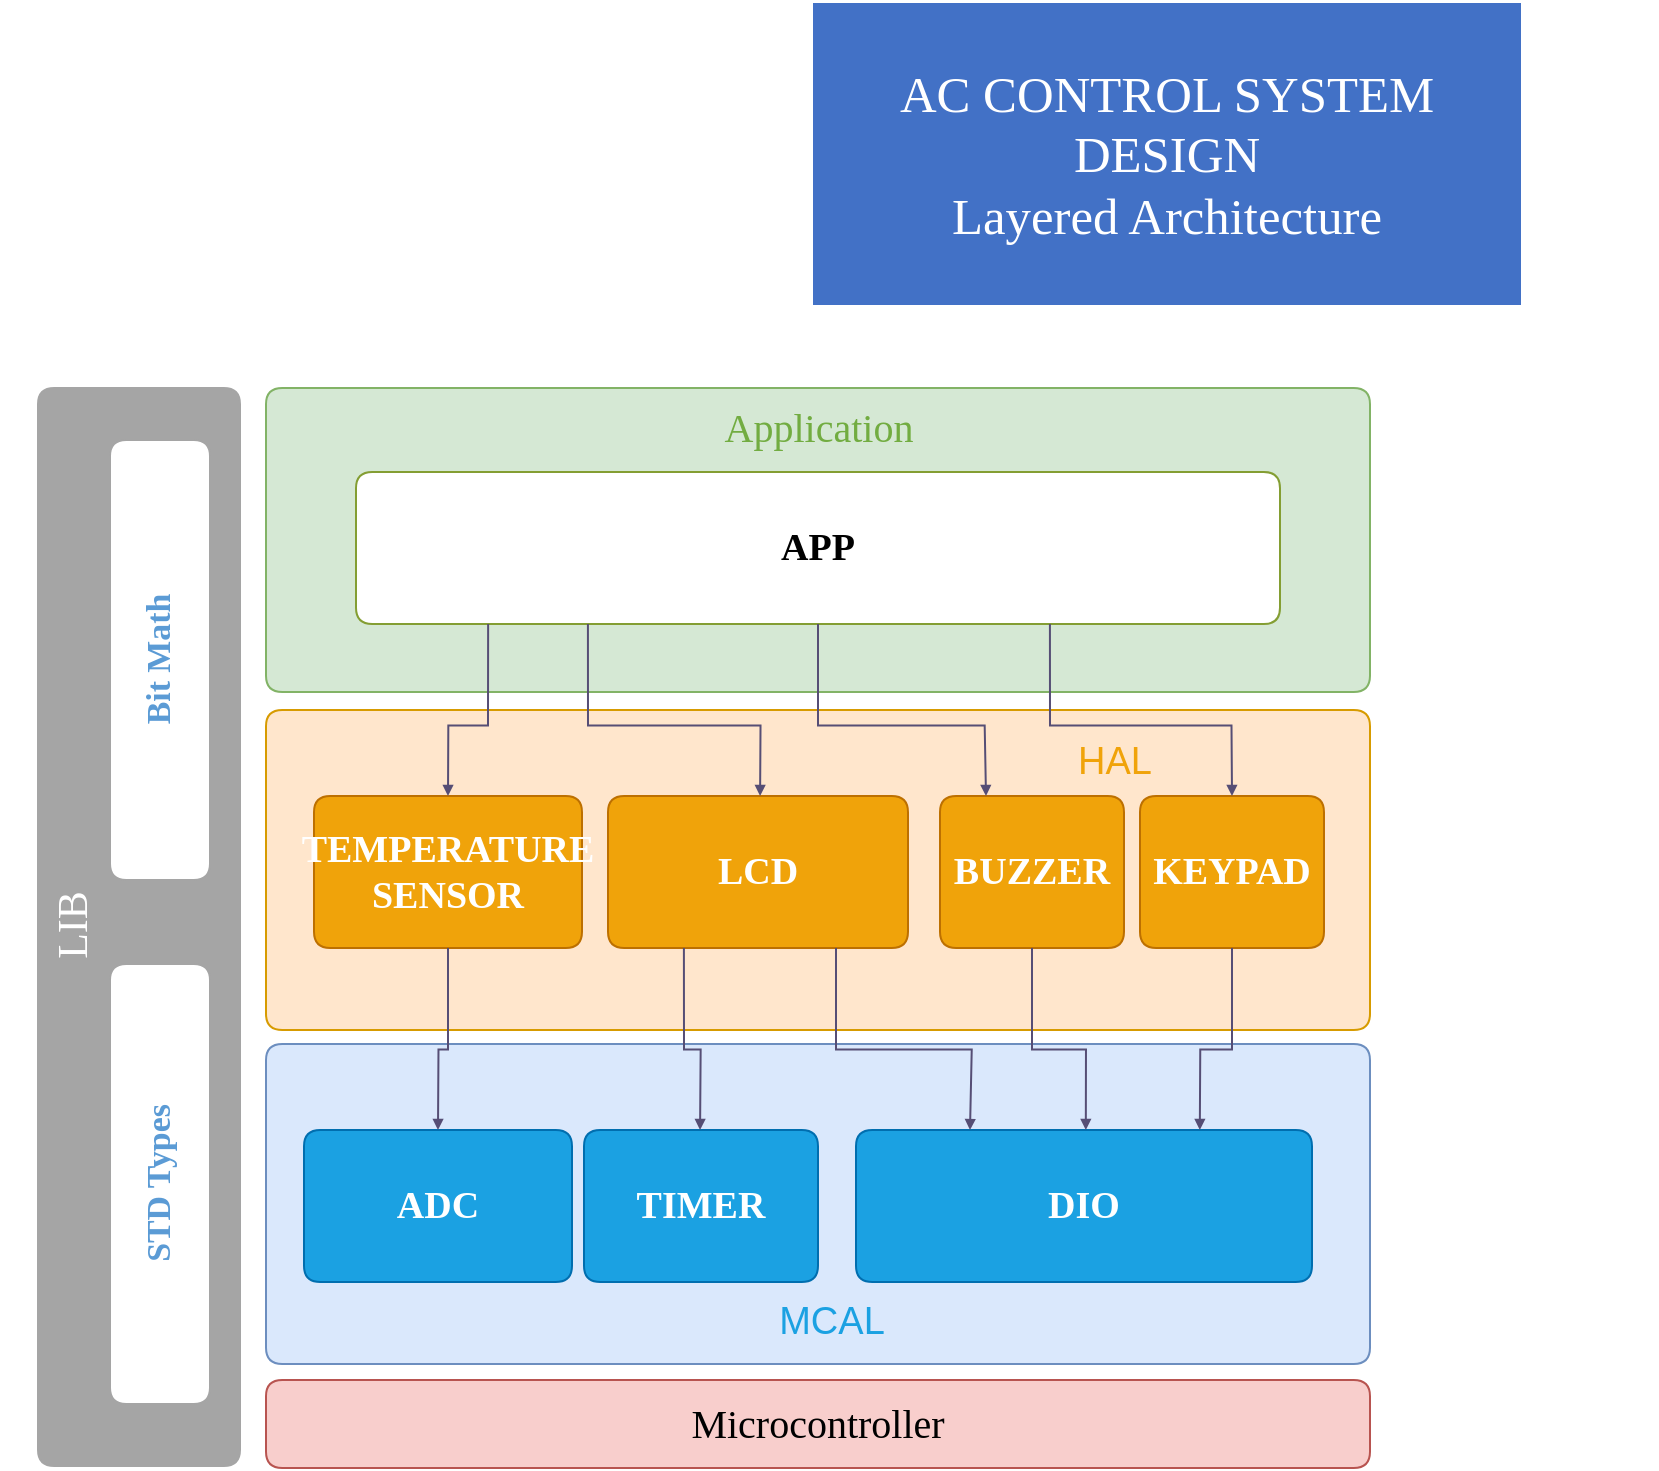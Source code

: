 <mxfile version="21.1.2" type="device">
  <diagram name="Page-1" id="Page-1">
    <mxGraphModel dx="778" dy="1216" grid="0" gridSize="10" guides="1" tooltips="1" connect="1" arrows="1" fold="1" page="0" pageScale="1" pageWidth="827" pageHeight="1169" math="0" shadow="0">
      <root>
        <mxCell id="0" />
        <mxCell id="1" parent="0" />
        <mxCell id="22" value="&lt;font style=&quot;font-weight: normal; font-size: 20px;&quot; color=&quot;#000000&quot;&gt;Microcontroller&lt;/font&gt;" style="vsdxID=95;fillColor=#f8cecc;shape=stencil(nZCxDsIwDES/xitKk6V7KT/AF0TUEIuQVGmgwNeT9kCqOjB0s++efdKRaQZneyathpzilUfpsiOzJ60lOE6Sy0SmJdOcY+JLivfQYe9tIbWaFe5wU020VjadjvJmaPWu0jV0HN7iYwp8wlawXt8HCvsBqJewQH/mJvgPuhFcxZdhrgRlifdodOmvKywS6jftBw==);strokeColor=#b85450;spacingTop=-1;spacingBottom=-1;spacingLeft=-1;spacingRight=-1;points=[[0,0.75,0],[0,0.5,0],[0,0.25,0],[0.25,0,0],[0.5,0,0],[0.75,0,0],[1,0.25,0],[1,0.5,0],[1,0.75,0],[0.75,1,0],[0.5,1,0],[0.25,1,0]];labelBackgroundColor=none;rounded=1;html=1;whiteSpace=wrap;fontFamily=Calibri;fontSize=19;fontStyle=1;fontColor=#FFFFFF;" parent="1" vertex="1">
          <mxGeometry x="171" y="737" width="552" height="44" as="geometry" />
        </mxCell>
        <UserObject label="" BpmnName="MCAL" tags="Flowchart" id="2">
          <mxCell style="vsdxID=815;fillColor=none;gradientColor=none;strokeColor=none;spacingTop=-1;spacingBottom=-1;spacingLeft=-1;spacingRight=-1;points=[[0,0.75,0],[0,0.5,0],[0,0.25,0],[0.25,0,0],[0.5,0,0],[0.75,0,0],[1,0.25,0],[1,0.5,0],[1,0.75,0],[0.75,1,0],[0.5,1,0],[0.25,1,0]];labelBackgroundColor=none;rounded=1;html=1;whiteSpace=wrap;fontFamily=Calibri;fontSize=19;fontStyle=1;fontColor=#FFFFFF;" parent="1" vertex="1">
            <mxGeometry x="171" y="569" width="552" height="160" as="geometry" />
          </mxCell>
        </UserObject>
        <mxCell id="3" style="vsdxID=816;fillColor=#dae8fc;shape=stencil(nZCxDsIwDES/xitKk6V7KT/AF0TUEIuQVGmgwNeT9kCqOjB0s++efdKRaQZneyathpzilUfpsiOzJ60lOE6Sy0SmJdOcY+JLivfQYe9tIbWaFe5wU020VjadjvJmaPWu0jV0HN7iYwp8wlawXt8HCvsBqJewQH/mJvgPuhFcxZdhrgRlifdodOmvKywS6jftBw==);strokeColor=#6c8ebf;spacingTop=-1;spacingBottom=-1;spacingLeft=-1;spacingRight=-1;points=[[0,0.75,0],[0,0.5,0],[0,0.25,0],[0.25,0,0],[0.5,0,0],[0.75,0,0],[1,0.25,0],[1,0.5,0],[1,0.75,0],[0.75,1,0],[0.5,1,0],[0.25,1,0]];labelBackgroundColor=none;rounded=1;html=1;whiteSpace=wrap;fontFamily=Calibri;fontSize=19;fontStyle=1;fontColor=#FFFFFF;" parent="2" vertex="1">
          <mxGeometry width="552" height="160" as="geometry" />
        </mxCell>
        <mxCell id="5" value="&lt;div style=&quot;font-size: 19px;&quot;&gt;&lt;/div&gt;" style="verticalAlign=middle;align=center;overflow=width;vsdxID=820;fillColor=none;gradientColor=none;strokeColor=none;strokeWidth=2;spacingTop=-3;spacingBottom=-3;spacingLeft=-3;spacingRight=-3;points=[[0,0.75,0],[0,0.5,0],[0,0.25,0],[0.25,0,0],[0.5,0,0],[0.75,0,0],[1,0.25,0],[1,0.5,0],[1,0.75,0],[0.75,1,0],[0.5,1,0],[0.25,1,0]];labelBackgroundColor=none;rounded=0;html=1;whiteSpace=wrap;fontFamily=Calibri;fontSize=19;fontStyle=1;fontColor=#FFFFFF;" parent="2" vertex="1">
          <mxGeometry x="277" y="140" width="16" height="16" as="geometry" />
        </mxCell>
        <mxCell id="8" value="&lt;div style=&quot;font-size: 19px;&quot;&gt;&lt;/div&gt;" style="verticalAlign=middle;align=center;overflow=width;vsdxID=828;fillColor=none;gradientColor=none;strokeColor=none;spacingTop=-1;spacingBottom=-1;spacingLeft=-1;spacingRight=-1;points=[[0,0.75,0],[0,0.5,0],[0,0.25,0],[0.25,0,0],[0.5,0,0],[0.75,0,0],[1,0.25,0],[1,0.5,0],[1,0.75,0],[0.75,1,0],[0.5,1,0],[0.25,1,0]];labelBackgroundColor=none;rounded=0;html=1;whiteSpace=wrap;fontFamily=Calibri;fontSize=19;fontStyle=1;fontColor=#FFFFFF;" parent="2" vertex="1">
          <mxGeometry x="5" y="5" width="14" height="14" as="geometry" />
        </mxCell>
        <mxCell id="10" value="&lt;div style=&quot;font-size: 19px;&quot;&gt;&lt;font style=&quot;font-size: 19px; direction: ltr; letter-spacing: 0px; line-height: 120%; opacity: 1;&quot;&gt;MCAL&lt;br style=&quot;font-size: 19px;&quot;&gt;&lt;/font&gt;&lt;/div&gt;" style="text;vsdxID=815;fillColor=none;gradientColor=none;strokeColor=none;spacingTop=-1;spacingBottom=-1;spacingLeft=-1;spacingRight=-1;points=[[0,0.75,0],[0,0.5,0],[0,0.25,0],[0.25,0,0],[0.5,0,0],[0.75,0,0],[1,0.25,0],[1,0.5,0],[1,0.75,0],[0.75,1,0],[0.5,1,0],[0.25,1,0]];labelBackgroundColor=none;rounded=1;html=1;whiteSpace=wrap;verticalAlign=top;align=center;overflow=width;;html=1;fontFamily=Calibri;fontSize=19;fontStyle=1;fontColor=#FFFFFF;" parent="2" vertex="1">
          <mxGeometry x="6.35" y="8.13" width="552.45" as="geometry" />
        </mxCell>
        <mxCell id="SN6OT0AsNRz-6700Vnqv-158" value="&lt;font style=&quot;font-size: 19px;&quot;&gt;MCAL&lt;/font&gt;" style="text;strokeColor=none;align=center;fillColor=none;html=1;verticalAlign=middle;whiteSpace=wrap;rounded=0;fontSize=16;fontColor=#1ba1e2;" parent="2" vertex="1">
          <mxGeometry x="252.57" y="124" width="60" height="30" as="geometry" />
        </mxCell>
        <UserObject label="&lt;div style=&quot;font-size: 1px&quot;&gt;&lt;font style=&quot;font-size:25.4px;font-family:Calibri;color:#ffffff;direction:ltr;letter-spacing:0px;line-height:120%;opacity:1&quot;&gt;AC CONTROL SYSTEM DESIGN&lt;br/&gt;Layered Architecture&lt;br/&gt;&lt;/font&gt;&lt;/div&gt;" tags="Background" id="11">
          <mxCell style="verticalAlign=middle;align=center;overflow=width;vsdxID=47;fillColor=#4271c6;gradientColor=none;shape=stencil(nZBLDoAgDERP0z3SIyjew0SURgSD+Lu9kMZoXLhwN9O+tukAlrNpJg1SzDH4QW/URgNYgZTkjA4UkwJUgGXng+6DX1zLfmoymdXo17xh5zmRJ6Q42BWCfc2oJfdAr+Yv+AP9Cb7OJ3H/2JG1HNGz/84klThPVCc=);strokeColor=#ffffff;points=[];labelBackgroundColor=none;rounded=0;html=1;whiteSpace=wrap;" parent="1" vertex="1">
            <mxGeometry x="444" y="48" width="355" height="152" as="geometry" />
          </mxCell>
        </UserObject>
        <UserObject label="" BpmnName="Application" tags="Flowchart" id="12">
          <mxCell style="vsdxID=71;fillColor=none;gradientColor=none;strokeColor=none;spacingTop=-1;spacingBottom=-1;spacingLeft=-1;spacingRight=-1;points=[[0,0.75,0],[0,0.5,0],[0,0.25,0],[0.25,0,0],[0.5,0,0],[0.75,0,0],[1,0.25,0],[1,0.5,0],[1,0.75,0],[0.75,1,0],[0.5,1,0],[0.25,1,0]];labelBackgroundColor=none;rounded=1;html=1;whiteSpace=wrap;fontFamily=Calibri;fontSize=19;fontStyle=1;fontColor=#FFFFFF;" parent="1" vertex="1">
            <mxGeometry x="171" y="241" width="552" height="152" as="geometry" />
          </mxCell>
        </UserObject>
        <mxCell id="13" style="vsdxID=72;fillColor=#d5e8d4;shape=stencil(nZCxDsIwDES/xitKk6V7KT/AF0TUEIuQVGmgwNeT9kCqOjB0s++efdKRaQZneyathpzilUfpsiOzJ60lOE6Sy0SmJdOcY+JLivfQYe9tIbWaFe5wU020VjadjvJmaPWu0jV0HN7iYwp8wlawXt8HCvsBqJewQH/mJvgPuhFcxZdhrgRlifdodOmvKywS6jftBw==);strokeColor=#82b366;spacingTop=-1;spacingBottom=-1;spacingLeft=-1;spacingRight=-1;points=[[0,0.75,0],[0,0.5,0],[0,0.25,0],[0.25,0,0],[0.5,0,0],[0.75,0,0],[1,0.25,0],[1,0.5,0],[1,0.75,0],[0.75,1,0],[0.5,1,0],[0.25,1,0]];labelBackgroundColor=none;rounded=1;html=1;whiteSpace=wrap;fontFamily=Calibri;fontSize=19;fontStyle=1;fontColor=#FFFFFF;" parent="12" vertex="1">
          <mxGeometry width="552" height="152" as="geometry" />
        </mxCell>
        <mxCell id="15" value="&lt;div style=&quot;font-size: 19px;&quot;&gt;&lt;/div&gt;" style="verticalAlign=middle;align=center;overflow=width;vsdxID=76;fillColor=none;gradientColor=none;strokeColor=none;strokeWidth=2;spacingTop=-3;spacingBottom=-3;spacingLeft=-3;spacingRight=-3;points=[[0,0.75,0],[0,0.5,0],[0,0.25,0],[0.25,0,0],[0.5,0,0],[0.75,0,0],[1,0.25,0],[1,0.5,0],[1,0.75,0],[0.75,1,0],[0.5,1,0],[0.25,1,0]];labelBackgroundColor=none;rounded=0;html=1;whiteSpace=wrap;fontFamily=Calibri;fontSize=19;fontStyle=1;fontColor=#FFFFFF;" parent="12" vertex="1">
          <mxGeometry x="277" y="132" width="16" height="16" as="geometry" />
        </mxCell>
        <mxCell id="18" value="&lt;div style=&quot;font-size: 19px;&quot;&gt;&lt;/div&gt;" style="verticalAlign=middle;align=center;overflow=width;vsdxID=84;fillColor=none;gradientColor=none;strokeColor=none;spacingTop=-1;spacingBottom=-1;spacingLeft=-1;spacingRight=-1;points=[[0,0.75,0],[0,0.5,0],[0,0.25,0],[0.25,0,0],[0.5,0,0],[0.75,0,0],[1,0.25,0],[1,0.5,0],[1,0.75,0],[0.75,1,0],[0.5,1,0],[0.25,1,0]];labelBackgroundColor=none;rounded=0;html=1;whiteSpace=wrap;fontFamily=Calibri;fontSize=19;fontStyle=1;fontColor=#FFFFFF;" parent="12" vertex="1">
          <mxGeometry x="5" y="5" width="14" height="14" as="geometry" />
        </mxCell>
        <mxCell id="20" value="&lt;div style=&quot;font-size: 19px;&quot;&gt;&lt;font style=&quot;font-size: 19px; direction: ltr; letter-spacing: 0px; line-height: 120%; opacity: 1;&quot;&gt;Application&lt;br style=&quot;font-size: 19px;&quot;&gt;&lt;/font&gt;&lt;/div&gt;" style="text;vsdxID=71;fillColor=none;gradientColor=none;strokeColor=none;spacingTop=-1;spacingBottom=-1;spacingLeft=-1;spacingRight=-1;points=[[0,0.75,0],[0,0.5,0],[0,0.25,0],[0.25,0,0],[0.5,0,0],[0.75,0,0],[1,0.25,0],[1,0.5,0],[1,0.75,0],[0.75,1,0],[0.5,1,0],[0.25,1,0]];labelBackgroundColor=none;rounded=1;html=1;whiteSpace=wrap;verticalAlign=top;align=center;overflow=width;;html=1;fontFamily=Calibri;fontSize=19;fontStyle=1;fontColor=#FFFFFF;" parent="12" vertex="1">
          <mxGeometry y="-0.4" width="552.45" as="geometry" />
        </mxCell>
        <mxCell id="SN6OT0AsNRz-6700Vnqv-155" value="&lt;font color=&quot;#72ac41&quot; style=&quot;font-size: 20px; font-weight: normal;&quot;&gt;Application&lt;/font&gt;" style="text;strokeColor=none;fillColor=none;html=1;align=center;verticalAlign=middle;whiteSpace=wrap;rounded=0;fontSize=19;fontColor=#FFFFFF;fontFamily=Calibri;fontStyle=1" parent="12" vertex="1">
          <mxGeometry x="225.5" y="5" width="101" height="30" as="geometry" />
        </mxCell>
        <UserObject label="" BpmnName="ECUAL" tags="Flowchart" id="30">
          <mxCell style="vsdxID=140;fillColor=none;gradientColor=none;strokeColor=none;spacingTop=-1;spacingBottom=-1;spacingLeft=-1;spacingRight=-1;points=[[0,0.75,0],[0,0.5,0],[0,0.25,0],[0.25,0,0],[0.5,0,0],[0.75,0,0],[1,0.25,0],[1,0.5,0],[1,0.75,0],[0.75,1,0],[0.5,1,0],[0.25,1,0]];labelBackgroundColor=none;rounded=1;html=1;whiteSpace=wrap;fontFamily=Calibri;fontSize=19;fontStyle=1;fontColor=#FFFFFF;" parent="1" vertex="1">
            <mxGeometry x="171" y="402" width="552" height="160" as="geometry" />
          </mxCell>
        </UserObject>
        <mxCell id="31" style="vsdxID=141;fillColor=#ffe6cc;shape=stencil(nZCxDsIwDES/xitKk6V7KT/AF0TUEIuQVGmgwNeT9kCqOjB0s++efdKRaQZneyathpzilUfpsiOzJ60lOE6Sy0SmJdOcY+JLivfQYe9tIbWaFe5wU020VjadjvJmaPWu0jV0HN7iYwp8wlawXt8HCvsBqJewQH/mJvgPuhFcxZdhrgRlifdodOmvKywS6jftBw==);strokeColor=#d79b00;spacingTop=-1;spacingBottom=-1;spacingLeft=-1;spacingRight=-1;points=[[0,0.75,0],[0,0.5,0],[0,0.25,0],[0.25,0,0],[0.5,0,0],[0.75,0,0],[1,0.25,0],[1,0.5,0],[1,0.75,0],[0.75,1,0],[0.5,1,0],[0.25,1,0]];labelBackgroundColor=none;rounded=1;html=1;whiteSpace=wrap;fontFamily=Calibri;fontSize=19;fontStyle=1;fontColor=#FFFFFF;" parent="30" vertex="1">
          <mxGeometry width="552" height="160" as="geometry" />
        </mxCell>
        <mxCell id="33" value="&lt;div style=&quot;font-size: 19px;&quot;&gt;&lt;/div&gt;" style="verticalAlign=middle;align=center;overflow=width;vsdxID=145;fillColor=none;gradientColor=none;strokeColor=none;strokeWidth=2;spacingTop=-3;spacingBottom=-3;spacingLeft=-3;spacingRight=-3;points=[[0,0.75,0],[0,0.5,0],[0,0.25,0],[0.25,0,0],[0.5,0,0],[0.75,0,0],[1,0.25,0],[1,0.5,0],[1,0.75,0],[0.75,1,0],[0.5,1,0],[0.25,1,0]];labelBackgroundColor=none;rounded=0;html=1;whiteSpace=wrap;fontFamily=Calibri;fontSize=19;fontStyle=1;fontColor=#FFFFFF;" parent="30" vertex="1">
          <mxGeometry x="277" y="140" width="16" height="16" as="geometry" />
        </mxCell>
        <mxCell id="36" value="&lt;div style=&quot;font-size: 19px;&quot;&gt;&lt;/div&gt;" style="verticalAlign=middle;align=center;overflow=width;vsdxID=153;fillColor=none;gradientColor=none;strokeColor=none;spacingTop=-1;spacingBottom=-1;spacingLeft=-1;spacingRight=-1;points=[[0,0.75,0],[0,0.5,0],[0,0.25,0],[0.25,0,0],[0.5,0,0],[0.75,0,0],[1,0.25,0],[1,0.5,0],[1,0.75,0],[0.75,1,0],[0.5,1,0],[0.25,1,0]];labelBackgroundColor=none;rounded=0;html=1;whiteSpace=wrap;fontFamily=Calibri;fontSize=19;fontStyle=1;fontColor=#FFFFFF;" parent="30" vertex="1">
          <mxGeometry x="5" y="5" width="14" height="14" as="geometry" />
        </mxCell>
        <mxCell id="38" value="&lt;div style=&quot;font-size: 1px&quot;&gt;&lt;font style=&quot;font-size:19.76px;font-family:Calibri;color:#615884;direction:ltr;letter-spacing:0px;line-height:120%;opacity:1&quot;&gt;ECUAL&lt;br/&gt;&lt;/font&gt;&lt;/div&gt;" style="text;vsdxID=140;fillColor=none;gradientColor=none;strokeColor=none;spacingTop=-1;spacingBottom=-1;spacingLeft=-1;spacingRight=-1;points=[[0,0.75,0],[0,0.5,0],[0,0.25,0],[0.25,0,0],[0.5,0,0],[0.75,0,0],[1,0.25,0],[1,0.5,0],[1,0.75,0],[0.75,1,0],[0.5,1,0],[0.25,1,0]];labelBackgroundColor=none;rounded=1;html=1;whiteSpace=wrap;verticalAlign=top;align=center;overflow=width;;html=1;" parent="30" vertex="1">
          <mxGeometry x="142.88" y="7.07" width="552.45" as="geometry" />
        </mxCell>
        <mxCell id="SN6OT0AsNRz-6700Vnqv-157" value="&lt;font color=&quot;#f0a30a&quot; style=&quot;font-size: 19px;&quot;&gt;HAL&lt;/font&gt;" style="text;strokeColor=none;align=center;fillColor=none;html=1;verticalAlign=middle;whiteSpace=wrap;rounded=0;fontSize=16;" parent="30" vertex="1">
          <mxGeometry x="380" y="11" width="89" height="30" as="geometry" />
        </mxCell>
        <UserObject label="" BpmnName="APP" tags="Flowchart" id="39">
          <mxCell style="vsdxID=163;fillColor=none;gradientColor=none;strokeColor=none;spacingTop=-1;spacingBottom=-1;spacingLeft=-1;spacingRight=-1;points=[[0.14,1,0]];labelBackgroundColor=none;rounded=1;html=1;whiteSpace=wrap;fontFamily=Calibri;fontSize=19;fontStyle=1;fontColor=#FFFFFF;" parent="1" vertex="1">
            <mxGeometry x="216" y="283" width="462" height="76" as="geometry" />
          </mxCell>
        </UserObject>
        <mxCell id="40" value="&lt;font color=&quot;#000000&quot;&gt;APP&lt;/font&gt;" style="vsdxID=164;fillColor=#ffffff;gradientColor=none;shape=stencil(nZCxDsIwDES/xitKk6V7KT/AF0TUEIuQVGmgwNeT9kCqOjB0s++efdKRaQZneyathpzilUfpsiOzJ60lOE6Sy0SmJdOcY+JLivfQYe9tIbWaFe5wU020VjadjvJmaPWu0jV0HN7iYwp8wlawXt8HCvsBqJewQH/mJvgPuhFcxZdhrgRlifdodOmvKywS6jftBw==);strokeColor=#849e33;spacingTop=-1;spacingBottom=-1;spacingLeft=-1;spacingRight=-1;points=[[0,0.75,0],[0,0.5,0],[0,0.25,0],[0.25,0,0],[0.5,0,0],[0.75,0,0],[1,0.25,0],[1,0.5,0],[1,0.75,0],[0.75,1,0],[0.5,1,0],[0.25,1,0]];labelBackgroundColor=none;rounded=1;html=1;whiteSpace=wrap;fontFamily=Calibri;fontSize=19;fontStyle=1;fontColor=#FFFFFF;" parent="39" vertex="1">
          <mxGeometry width="462" height="76" as="geometry" />
        </mxCell>
        <mxCell id="42" value="&lt;div style=&quot;font-size: 19px;&quot;&gt;&lt;/div&gt;" style="verticalAlign=middle;align=center;overflow=width;vsdxID=168;fillColor=none;gradientColor=none;strokeColor=none;strokeWidth=2;spacingTop=-3;spacingBottom=-3;spacingLeft=-3;spacingRight=-3;points=[[0,0.75,0],[0,0.5,0],[0,0.25,0],[0.25,0,0],[0.5,0,0],[0.75,0,0],[1,0.25,0],[1,0.5,0],[1,0.75,0],[0.75,1,0],[0.5,1,0],[0.25,1,0]];labelBackgroundColor=none;rounded=0;html=1;whiteSpace=wrap;fontFamily=Calibri;fontSize=19;fontStyle=1;fontColor=#FFFFFF;" parent="39" vertex="1">
          <mxGeometry x="232" y="56" width="16" height="16" as="geometry" />
        </mxCell>
        <mxCell id="45" value="&lt;div style=&quot;font-size: 19px;&quot;&gt;&lt;/div&gt;" style="verticalAlign=middle;align=center;overflow=width;vsdxID=176;fillColor=none;gradientColor=none;strokeColor=none;spacingTop=-1;spacingBottom=-1;spacingLeft=-1;spacingRight=-1;points=[[0,0.75,0],[0,0.5,0],[0,0.25,0],[0.25,0,0],[0.5,0,0],[0.75,0,0],[1,0.25,0],[1,0.5,0],[1,0.75,0],[0.75,1,0],[0.5,1,0],[0.25,1,0]];labelBackgroundColor=none;rounded=0;html=1;whiteSpace=wrap;fontFamily=Calibri;fontSize=19;fontStyle=1;fontColor=#FFFFFF;" parent="39" vertex="1">
          <mxGeometry x="5" y="5" width="14" height="14" as="geometry" />
        </mxCell>
        <mxCell id="47" value="&lt;div style=&quot;font-size: 19px;&quot;&gt;&lt;font style=&quot;font-size: 19px; direction: ltr; letter-spacing: 0px; line-height: 120%; opacity: 1;&quot;&gt;&lt;span style=&quot;font-size: 19px;&quot;&gt;APP&lt;br style=&quot;font-size: 19px;&quot;&gt;&lt;/span&gt;&lt;/font&gt;&lt;/div&gt;" style="text;vsdxID=163;fillColor=none;gradientColor=none;strokeColor=none;spacingTop=-1;spacingBottom=-1;spacingLeft=-1;spacingRight=-1;points=[[0.14,1,0]];labelBackgroundColor=none;rounded=1;html=1;whiteSpace=wrap;verticalAlign=middle;align=center;overflow=width;;html=1;fontFamily=Calibri;fontSize=19;fontStyle=1;fontColor=#FFFFFF;" parent="39" vertex="1">
          <mxGeometry y="37.9" width="462.52" as="geometry" />
        </mxCell>
        <UserObject label="" BpmnName="LIB" tags="Flowchart" id="48">
          <mxCell style="vsdxID=209;fillColor=none;gradientColor=none;strokeColor=none;spacingTop=-1;spacingBottom=-1;spacingLeft=-1;spacingRight=-1;points=[[0,0.75,0],[0,0.5,0],[0,0.25,0],[0.25,0,0],[0.5,0,0],[0.75,0,0],[1,0.25,0],[1,0.5,0],[1,0.75,0],[0.75,1,0],[0.5,1,0],[0.25,1,0]];labelBackgroundColor=none;rounded=1;html=1;whiteSpace=wrap;" parent="1" vertex="1">
            <mxGeometry x="57" y="241" width="101" height="539" as="geometry" />
          </mxCell>
        </UserObject>
        <mxCell id="49" style="vsdxID=210;fillColor=#a5a5a5;gradientColor=none;shape=stencil(nZCxDsIwDES/xitKk6V7KT/AF0TUEIuQVGmgwNeT9kCqOjB0s++efdKRaQZneyathpzilUfpsiOzJ60lOE6Sy0SmJdOcY+JLivfQYe9tIbWaFe5wU020VjadjvJmaPWu0jV0HN7iYwp8wlawXt8HCvsBqJewQH/mJvgPuhFcxZdhrgRlifdodOmvKywS6jftBw==);strokeColor=#a5a5a5;spacingTop=-1;spacingBottom=-1;spacingLeft=-1;spacingRight=-1;points=[[0,0.75,0],[0,0.5,0],[0,0.25,0],[0.25,0,0],[0.5,0,0],[0.75,0,0],[1,0.25,0],[1,0.5,0],[1,0.75,0],[0.75,1,0],[0.5,1,0],[0.25,1,0]];labelBackgroundColor=none;rounded=1;html=1;whiteSpace=wrap;" parent="48" vertex="1">
          <mxGeometry width="101" height="539" as="geometry" />
        </mxCell>
        <mxCell id="51" value="&lt;div style=&quot;font-size: 1px&quot;&gt;&lt;/div&gt;" style="verticalAlign=middle;align=center;overflow=width;vsdxID=214;fillColor=none;gradientColor=none;strokeColor=none;strokeWidth=2;spacingTop=-3;spacingBottom=-3;spacingLeft=-3;spacingRight=-3;points=[[0,0.75,0],[0,0.5,0],[0,0.25,0],[0.25,0,0],[0.5,0,0],[0.75,0,0],[1,0.25,0],[1,0.5,0],[1,0.75,0],[0.75,1,0],[0.5,1,0],[0.25,1,0]];labelBackgroundColor=none;rounded=0;html=1;whiteSpace=wrap;" parent="48" vertex="1">
          <mxGeometry x="51" y="519" width="16" height="16" as="geometry" />
        </mxCell>
        <mxCell id="54" value="&lt;div style=&quot;font-size: 1px&quot;&gt;&lt;/div&gt;" style="verticalAlign=middle;align=center;overflow=width;vsdxID=222;fillColor=none;gradientColor=none;strokeColor=none;spacingTop=-1;spacingBottom=-1;spacingLeft=-1;spacingRight=-1;points=[[0,0.75,0],[0,0.5,0],[0,0.25,0],[0.25,0,0],[0.5,0,0],[0.75,0,0],[1,0.25,0],[1,0.5,0],[1,0.75,0],[0.75,1,0],[0.5,1,0],[0.25,1,0]];labelBackgroundColor=none;rounded=0;html=1;whiteSpace=wrap;" parent="48" vertex="1">
          <mxGeometry x="5" y="5" width="14" height="14" as="geometry" />
        </mxCell>
        <mxCell id="56" value="&lt;div style=&quot;font-size: 1px&quot;&gt;&lt;font style=&quot;font-size:19.76px;font-family:Calibri;color:#ffffff;direction:ltr;letter-spacing:0px;line-height:120%;opacity:1&quot;&gt;LIB&lt;br/&gt;&lt;/font&gt;&lt;/div&gt;" style="text;vsdxID=209;fillColor=none;gradientColor=none;strokeColor=none;spacingTop=-1;spacingBottom=-1;spacingLeft=-1;spacingRight=-1;points=[[0,0.75,0],[0,0.5,0],[0,0.25,0],[0.25,0,0],[0.5,0,0],[0.75,0,0],[1,0.25,0],[1,0.5,0],[1,0.75,0],[0.75,1,0],[0.5,1,0],[0.25,1,0]];labelBackgroundColor=none;rounded=1;html=1;whiteSpace=wrap;verticalAlign=middle;align=center;overflow=width;rotation=270.05;;html=1;" parent="48" vertex="1">
          <mxGeometry x="-38.1" y="265.95" width="101.6" as="geometry" />
        </mxCell>
        <UserObject label="" tags="Background" id="57">
          <mxCell style="vsdxID=259;fillColor=none;gradientColor=none;strokeColor=none;points=[];labelBackgroundColor=none;rounded=0;html=1;whiteSpace=wrap;" parent="1" vertex="1">
            <mxGeometry x="93" y="267" width="50" height="220" as="geometry" />
          </mxCell>
        </UserObject>
        <mxCell id="58" style="vsdxID=232;fillColor=none;gradientColor=none;strokeColor=none;spacingTop=-1;spacingBottom=-1;spacingLeft=-1;spacingRight=-1;points=[[0,0.75,0],[0,0.5,0],[0,0.25,0],[0.25,0,0],[0.5,0,0],[0.75,0,0],[1,0.25,0],[1,0.5,0],[1,0.75,0],[0.75,1,0],[0.5,1,0],[0.25,1,0]];labelBackgroundColor=none;rounded=1;html=1;whiteSpace=wrap;" parent="57" vertex="1">
          <mxGeometry width="50" height="220" as="geometry" />
        </mxCell>
        <mxCell id="59" style="vsdxID=233;fillColor=#ffffff;gradientColor=none;shape=stencil(nZCxDsIwDES/xitKk6V7KT/AF0TUEIuQVGmgwNeT9kCqOjB0s++efdKRaQZneyathpzilUfpsiOzJ60lOE6Sy0SmJdOcY+JLivfQYe9tIbWaFe5wU020VjadjvJmaPWu0jV0HN7iYwp8wlawXt8HCvsBqJewQH/mJvgPuhFcxZdhrgRlifdodOmvKywS6jftBw==);strokeColor=#a5a5a5;spacingTop=-1;spacingBottom=-1;spacingLeft=-1;spacingRight=-1;points=[[0,0.75,0],[0,0.5,0],[0,0.25,0],[0.25,0,0],[0.5,0,0],[0.75,0,0],[1,0.25,0],[1,0.5,0],[1,0.75,0],[0.75,1,0],[0.5,1,0],[0.25,1,0]];labelBackgroundColor=none;rounded=1;html=1;whiteSpace=wrap;" parent="58" vertex="1">
          <mxGeometry width="50" height="220" as="geometry" />
        </mxCell>
        <mxCell id="61" value="&lt;div style=&quot;font-size: 1px&quot;&gt;&lt;/div&gt;" style="verticalAlign=middle;align=center;overflow=width;vsdxID=237;fillColor=none;gradientColor=none;strokeColor=none;strokeWidth=2;spacingTop=-3;spacingBottom=-3;spacingLeft=-3;spacingRight=-3;points=[[0,0.75,0],[0,0.5,0],[0,0.25,0],[0.25,0,0],[0.5,0,0],[0.75,0,0],[1,0.25,0],[1,0.5,0],[1,0.75,0],[0.75,1,0],[0.5,1,0],[0.25,1,0]];labelBackgroundColor=none;rounded=0;html=1;whiteSpace=wrap;" parent="58" vertex="1">
          <mxGeometry x="26" y="200" width="16" height="16" as="geometry" />
        </mxCell>
        <mxCell id="64" value="&lt;div style=&quot;font-size: 1px&quot;&gt;&lt;/div&gt;" style="verticalAlign=middle;align=center;overflow=width;vsdxID=245;fillColor=none;gradientColor=none;strokeColor=none;spacingTop=-1;spacingBottom=-1;spacingLeft=-1;spacingRight=-1;points=[[0,0.75,0],[0,0.5,0],[0,0.25,0],[0.25,0,0],[0.5,0,0],[0.75,0,0],[1,0.25,0],[1,0.5,0],[1,0.75,0],[0.75,1,0],[0.5,1,0],[0.25,1,0]];labelBackgroundColor=none;rounded=0;html=1;whiteSpace=wrap;" parent="58" vertex="1">
          <mxGeometry x="5" y="5" width="14" height="14" as="geometry" />
        </mxCell>
        <mxCell id="66" value="&lt;div style=&quot;font-size: 1px&quot;&gt;&lt;/div&gt;" style="text;vsdxID=232;fillColor=none;gradientColor=none;strokeColor=none;spacingTop=-1;spacingBottom=-1;spacingLeft=-1;spacingRight=-1;points=[[0,0.75,0],[0,0.5,0],[0,0.25,0],[0.25,0,0],[0.5,0,0],[0.75,0,0],[1,0.25,0],[1,0.5,0],[1,0.75,0],[0.75,1,0],[0.5,1,0],[0.25,1,0]];labelBackgroundColor=none;rounded=1;html=1;whiteSpace=wrap;verticalAlign=top;align=center;overflow=width;rotation=270.05;;html=1;" parent="58" vertex="1">
          <mxGeometry x="-14.29" y="117.61" width="50.8" as="geometry" />
        </mxCell>
        <mxCell id="67" value="&lt;div style=&quot;font-size: 1px&quot;&gt;&lt;font style=&quot;font-size:16.93px;font-family:Calibri;color:#5b9bd5;direction:ltr;letter-spacing:0px;line-height:120%;opacity:1&quot;&gt;&lt;b&gt;Bit Math&lt;br/&gt;&lt;/b&gt;&lt;/font&gt;&lt;/div&gt;" style="verticalAlign=middle;align=center;overflow=width;vsdxID=257;rotation=270;fillColor=none;gradientColor=none;shape=stencil(nZBLDoAgDERP0z3SIyjew0SURgSD+Lu9kMZoXLhwN9O+tukAlrNpJg1SzDH4QW/URgNYgZTkjA4UkwJUgGXng+6DX1zLfmoymdXo17xh5zmRJ6Q42BWCfc2oJfdAr+Yv+AP9Cb7OJ3H/2JG1HNGz/84klThPVCc=);strokeColor=none;points=[];labelBackgroundColor=none;rounded=0;html=1;whiteSpace=wrap;" parent="57" vertex="1">
          <mxGeometry x="-81" y="92" width="211" height="35" as="geometry" />
        </mxCell>
        <UserObject label="" BpmnName="KEYPAD" tags="Flowchart" id="68">
          <mxCell style="vsdxID=333;fillColor=none;gradientColor=none;strokeColor=none;spacingTop=-1;spacingBottom=-1;spacingLeft=-1;spacingRight=-1;points=[[0,0.75,0],[0,0.5,0],[0,0.25,0],[0.25,0,0],[0.5,0,0],[0.75,0,0],[1,0.25,0],[1,0.5,0],[1,0.75,0],[0.75,1,0],[0.5,1,0],[0.25,1,0]];labelBackgroundColor=none;rounded=1;html=1;whiteSpace=wrap;fontFamily=Calibri;fontSize=19;fontStyle=1;fontColor=#FFFFFF;" parent="1" vertex="1">
            <mxGeometry x="608" y="445" width="92" height="76" as="geometry" />
          </mxCell>
        </UserObject>
        <mxCell id="69" value="KEYPAD" style="vsdxID=334;fillColor=#f0a30a;shape=stencil(nZCxDsIwDES/xitKk6V7KT/AF0TUEIuQVGmgwNeT9kCqOjB0s++efdKRaQZneyathpzilUfpsiOzJ60lOE6Sy0SmJdOcY+JLivfQYe9tIbWaFe5wU020VjadjvJmaPWu0jV0HN7iYwp8wlawXt8HCvsBqJewQH/mJvgPuhFcxZdhrgRlifdodOmvKywS6jftBw==);strokeColor=#BD7000;spacingTop=-1;spacingBottom=-1;spacingLeft=-1;spacingRight=-1;points=[[0,0.75,0],[0,0.5,0],[0,0.25,0],[0.25,0,0],[0.5,0,0],[0.75,0,0],[1,0.25,0],[1,0.5,0],[1,0.75,0],[0.75,1,0],[0.5,1,0],[0.25,1,0]];labelBackgroundColor=none;rounded=1;html=1;whiteSpace=wrap;fontColor=#FFFFFF;fontFamily=Calibri;fontSize=19;fontStyle=1" parent="68" vertex="1">
          <mxGeometry width="92" height="76" as="geometry" />
        </mxCell>
        <mxCell id="71" value="&lt;div style=&quot;font-size: 19px;&quot;&gt;&lt;/div&gt;" style="verticalAlign=middle;align=center;overflow=width;vsdxID=338;fillColor=none;gradientColor=none;strokeColor=none;strokeWidth=2;spacingTop=-3;spacingBottom=-3;spacingLeft=-3;spacingRight=-3;points=[[0,0.75,0],[0,0.5,0],[0,0.25,0],[0.25,0,0],[0.5,0,0],[0.75,0,0],[1,0.25,0],[1,0.5,0],[1,0.75,0],[0.75,1,0],[0.5,1,0],[0.25,1,0]];labelBackgroundColor=none;rounded=0;html=1;whiteSpace=wrap;fontFamily=Calibri;fontSize=19;fontStyle=1;fontColor=#FFFFFF;" parent="68" vertex="1">
          <mxGeometry x="47" y="56" width="16" height="16" as="geometry" />
        </mxCell>
        <mxCell id="74" value="&lt;div style=&quot;font-size: 19px;&quot;&gt;&lt;/div&gt;" style="verticalAlign=middle;align=center;overflow=width;vsdxID=346;fillColor=none;gradientColor=none;strokeColor=none;spacingTop=-1;spacingBottom=-1;spacingLeft=-1;spacingRight=-1;points=[[0,0.75,0],[0,0.5,0],[0,0.25,0],[0.25,0,0],[0.5,0,0],[0.75,0,0],[1,0.25,0],[1,0.5,0],[1,0.75,0],[0.75,1,0],[0.5,1,0],[0.25,1,0]];labelBackgroundColor=none;rounded=0;html=1;whiteSpace=wrap;fontFamily=Calibri;fontSize=19;fontStyle=1;fontColor=#FFFFFF;" parent="68" vertex="1">
          <mxGeometry x="5" y="5" width="14" height="14" as="geometry" />
        </mxCell>
        <mxCell id="76" value="&lt;div style=&quot;font-size: 19px;&quot;&gt;&lt;font style=&quot;font-size: 19px; direction: ltr; letter-spacing: 0px; line-height: 120%; opacity: 1;&quot;&gt;&lt;span style=&quot;font-size: 19px;&quot;&gt;KEYPAD&lt;br style=&quot;font-size: 19px;&quot;&gt;&lt;/span&gt;&lt;/font&gt;&lt;/div&gt;" style="text;vsdxID=333;fillColor=none;gradientColor=none;strokeColor=none;spacingTop=-1;spacingBottom=-1;spacingLeft=-1;spacingRight=-1;points=[[0,0.75,0],[0,0.5,0],[0,0.25,0],[0.25,0,0],[0.5,0,0],[0.75,0,0],[1,0.25,0],[1,0.5,0],[1,0.75,0],[0.75,1,0],[0.5,1,0],[0.25,1,0]];labelBackgroundColor=none;rounded=1;html=1;whiteSpace=wrap;verticalAlign=middle;align=center;overflow=width;;html=1;fontFamily=Calibri;fontSize=19;fontStyle=1;fontColor=#FFFFFF;" parent="68" vertex="1">
          <mxGeometry y="37.9" width="92.08" as="geometry" />
        </mxCell>
        <UserObject label="" BpmnName="DIO" tags="Flowchart" id="77">
          <mxCell style="vsdxID=356;fillColor=none;gradientColor=none;strokeColor=none;spacingTop=-1;spacingBottom=-1;spacingLeft=-1;spacingRight=-1;points=[[0,0.75,0],[0,0.5,0],[0,0.25,0],[0.25,0,0],[0.5,0,0],[0.75,0,0],[1,0.25,0],[1,0.5,0],[1,0.75,0],[0.75,1,0],[0.5,1,0],[0.25,1,0]];labelBackgroundColor=none;rounded=1;html=1;whiteSpace=wrap;fontFamily=Calibri;fontSize=19;fontStyle=1;fontColor=#FFFFFF;" parent="1" vertex="1">
            <mxGeometry x="466" y="612" width="228" height="76" as="geometry" />
          </mxCell>
        </UserObject>
        <mxCell id="78" value="DIO" style="vsdxID=357;fillColor=#1ba1e2;shape=stencil(nZCxDsIwDES/xitKk6V7KT/AF0TUEIuQVGmgwNeT9kCqOjB0s++efdKRaQZneyathpzilUfpsiOzJ60lOE6Sy0SmJdOcY+JLivfQYe9tIbWaFe5wU020VjadjvJmaPWu0jV0HN7iYwp8wlawXt8HCvsBqJewQH/mJvgPuhFcxZdhrgRlifdodOmvKywS6jftBw==);strokeColor=#006EAF;spacingTop=-1;spacingBottom=-1;spacingLeft=-1;spacingRight=-1;points=[[0,0.75,0],[0,0.5,0],[0,0.25,0],[0.25,0,0],[0.5,0,0],[0.75,0,0],[1,0.25,0],[1,0.5,0],[1,0.75,0],[0.75,1,0],[0.5,1,0],[0.25,1,0]];labelBackgroundColor=none;rounded=1;html=1;whiteSpace=wrap;fontColor=#FFFFFF;fontFamily=Calibri;fontSize=19;fontStyle=1" parent="77" vertex="1">
          <mxGeometry width="228" height="76" as="geometry" />
        </mxCell>
        <mxCell id="80" value="&lt;div style=&quot;font-size: 19px;&quot;&gt;&lt;/div&gt;" style="verticalAlign=middle;align=center;overflow=width;vsdxID=361;fillColor=none;gradientColor=none;strokeColor=none;strokeWidth=2;spacingTop=-3;spacingBottom=-3;spacingLeft=-3;spacingRight=-3;points=[[0,0.75,0],[0,0.5,0],[0,0.25,0],[0.25,0,0],[0.5,0,0],[0.75,0,0],[1,0.25,0],[1,0.5,0],[1,0.75,0],[0.75,1,0],[0.5,1,0],[0.25,1,0]];labelBackgroundColor=none;rounded=0;html=1;whiteSpace=wrap;fontFamily=Calibri;fontSize=19;fontStyle=1;fontColor=#FFFFFF;" parent="77" vertex="1">
          <mxGeometry x="115" y="56" width="16" height="16" as="geometry" />
        </mxCell>
        <mxCell id="83" value="&lt;div style=&quot;font-size: 19px;&quot;&gt;&lt;/div&gt;" style="verticalAlign=middle;align=center;overflow=width;vsdxID=369;fillColor=none;gradientColor=none;strokeColor=none;spacingTop=-1;spacingBottom=-1;spacingLeft=-1;spacingRight=-1;points=[[0,0.75,0],[0,0.5,0],[0,0.25,0],[0.25,0,0],[0.5,0,0],[0.75,0,0],[1,0.25,0],[1,0.5,0],[1,0.75,0],[0.75,1,0],[0.5,1,0],[0.25,1,0]];labelBackgroundColor=none;rounded=0;html=1;whiteSpace=wrap;fontFamily=Calibri;fontSize=19;fontStyle=1;fontColor=#FFFFFF;" parent="77" vertex="1">
          <mxGeometry x="5" y="5" width="14" height="14" as="geometry" />
        </mxCell>
        <mxCell id="85" value="&lt;div style=&quot;font-size: 19px;&quot;&gt;&lt;font style=&quot;font-size: 19px; direction: ltr; letter-spacing: 0px; line-height: 120%; opacity: 1;&quot;&gt;&lt;span style=&quot;font-size: 19px;&quot;&gt;DIO&lt;br style=&quot;font-size: 19px;&quot;&gt;&lt;/span&gt;&lt;/font&gt;&lt;/div&gt;" style="text;vsdxID=356;fillColor=none;gradientColor=none;strokeColor=none;spacingTop=-1;spacingBottom=-1;spacingLeft=-1;spacingRight=-1;points=[[0,0.75,0],[0,0.5,0],[0,0.25,0],[0.25,0,0],[0.5,0,0],[0.75,0,0],[1,0.25,0],[1,0.5,0],[1,0.75,0],[0.75,1,0],[0.5,1,0],[0.25,1,0]];labelBackgroundColor=none;rounded=1;html=1;whiteSpace=wrap;verticalAlign=middle;align=center;overflow=width;;html=1;fontFamily=Calibri;fontSize=19;fontStyle=1;fontColor=#FFFFFF;" parent="77" vertex="1">
          <mxGeometry y="37.9" width="228.6" as="geometry" />
        </mxCell>
        <UserObject label="&lt;font style=&quot;font-size: 21px;&quot;&gt;LIB&lt;/font&gt;" tags="Background" id="86">
          <mxCell style="vsdxID=492;fillColor=none;gradientColor=none;strokeColor=none;points=[];labelBackgroundColor=none;rounded=0;html=1;whiteSpace=wrap;horizontal=0;fontFamily=Calibri;fontSize=19;fontColor=#ffffff;" parent="1" vertex="1">
            <mxGeometry x="38" y="458" width="73" height="104" as="geometry" />
          </mxCell>
        </UserObject>
        <UserObject label="" tags="Background" id="87">
          <mxCell style="vsdxID=542;fillColor=none;gradientColor=none;strokeColor=none;points=[];labelBackgroundColor=none;rounded=0;html=1;whiteSpace=wrap;" parent="1" vertex="1">
            <mxGeometry x="93" y="529" width="50" height="220" as="geometry" />
          </mxCell>
        </UserObject>
        <mxCell id="88" style="vsdxID=543;fillColor=none;gradientColor=none;strokeColor=none;spacingTop=-1;spacingBottom=-1;spacingLeft=-1;spacingRight=-1;points=[[0,0.75,0],[0,0.5,0],[0,0.25,0],[0.25,0,0],[0.5,0,0],[0.75,0,0],[1,0.25,0],[1,0.5,0],[1,0.75,0],[0.75,1,0],[0.5,1,0],[0.25,1,0]];labelBackgroundColor=none;rounded=1;html=1;whiteSpace=wrap;" parent="87" vertex="1">
          <mxGeometry width="50" height="220" as="geometry" />
        </mxCell>
        <mxCell id="89" style="vsdxID=544;fillColor=#ffffff;gradientColor=none;shape=stencil(nZCxDsIwDES/xitKk6V7KT/AF0TUEIuQVGmgwNeT9kCqOjB0s++efdKRaQZneyathpzilUfpsiOzJ60lOE6Sy0SmJdOcY+JLivfQYe9tIbWaFe5wU020VjadjvJmaPWu0jV0HN7iYwp8wlawXt8HCvsBqJewQH/mJvgPuhFcxZdhrgRlifdodOmvKywS6jftBw==);strokeColor=#a5a5a5;spacingTop=-1;spacingBottom=-1;spacingLeft=-1;spacingRight=-1;points=[[0,0.75,0],[0,0.5,0],[0,0.25,0],[0.25,0,0],[0.5,0,0],[0.75,0,0],[1,0.25,0],[1,0.5,0],[1,0.75,0],[0.75,1,0],[0.5,1,0],[0.25,1,0]];labelBackgroundColor=none;rounded=1;html=1;whiteSpace=wrap;" parent="88" vertex="1">
          <mxGeometry width="50" height="220" as="geometry" />
        </mxCell>
        <mxCell id="91" value="&lt;div style=&quot;font-size: 1px&quot;&gt;&lt;/div&gt;" style="verticalAlign=middle;align=center;overflow=width;vsdxID=548;fillColor=none;gradientColor=none;strokeColor=none;strokeWidth=2;spacingTop=-3;spacingBottom=-3;spacingLeft=-3;spacingRight=-3;points=[[0,0.75,0],[0,0.5,0],[0,0.25,0],[0.25,0,0],[0.5,0,0],[0.75,0,0],[1,0.25,0],[1,0.5,0],[1,0.75,0],[0.75,1,0],[0.5,1,0],[0.25,1,0]];labelBackgroundColor=none;rounded=0;html=1;whiteSpace=wrap;" parent="88" vertex="1">
          <mxGeometry x="26" y="200" width="16" height="16" as="geometry" />
        </mxCell>
        <mxCell id="94" value="&lt;div style=&quot;font-size: 1px&quot;&gt;&lt;/div&gt;" style="verticalAlign=middle;align=center;overflow=width;vsdxID=556;fillColor=none;gradientColor=none;strokeColor=none;spacingTop=-1;spacingBottom=-1;spacingLeft=-1;spacingRight=-1;points=[[0,0.75,0],[0,0.5,0],[0,0.25,0],[0.25,0,0],[0.5,0,0],[0.75,0,0],[1,0.25,0],[1,0.5,0],[1,0.75,0],[0.75,1,0],[0.5,1,0],[0.25,1,0]];labelBackgroundColor=none;rounded=0;html=1;whiteSpace=wrap;" parent="88" vertex="1">
          <mxGeometry x="5" y="5" width="14" height="14" as="geometry" />
        </mxCell>
        <mxCell id="96" value="&lt;div style=&quot;font-size: 1px&quot;&gt;&lt;/div&gt;" style="text;vsdxID=543;fillColor=none;gradientColor=none;strokeColor=none;spacingTop=-1;spacingBottom=-1;spacingLeft=-1;spacingRight=-1;points=[[0,0.75,0],[0,0.5,0],[0,0.25,0],[0.25,0,0],[0.5,0,0],[0.75,0,0],[1,0.25,0],[1,0.5,0],[1,0.75,0],[0.75,1,0],[0.5,1,0],[0.25,1,0]];labelBackgroundColor=none;rounded=1;html=1;whiteSpace=wrap;verticalAlign=top;align=center;overflow=width;rotation=270.05;;html=1;" parent="88" vertex="1">
          <mxGeometry x="-14.29" y="117.61" width="50.8" as="geometry" />
        </mxCell>
        <mxCell id="97" value="&lt;div style=&quot;font-size: 1px&quot;&gt;&lt;font style=&quot;font-size:16.93px;font-family:Calibri;color:#5b9bd5;direction:ltr;letter-spacing:0px;line-height:120%;opacity:1&quot;&gt;&lt;b&gt;STD Types&lt;br/&gt;&lt;/b&gt;&lt;/font&gt;&lt;/div&gt;" style="verticalAlign=middle;align=center;overflow=width;vsdxID=566;rotation=270;fillColor=none;gradientColor=none;shape=stencil(nZBLDoAgDERP0z3SIyjew0SURgSD+Lu9kMZoXLhwN9O+tukAlrNpJg1SzDH4QW/URgNYgZTkjA4UkwJUgGXng+6DX1zLfmoymdXo17xh5zmRJ6Q42BWCfc2oJfdAr+Yv+AP9Cb7OJ3H/2JG1HNGz/84klThPVCc=);strokeColor=none;points=[];labelBackgroundColor=none;rounded=0;html=1;whiteSpace=wrap;" parent="87" vertex="1">
          <mxGeometry x="-81" y="92" width="211" height="35" as="geometry" />
        </mxCell>
        <UserObject label="" BpmnName="LCD" tags="Flowchart" id="98">
          <mxCell style="vsdxID=591;fillColor=none;gradientColor=none;strokeColor=none;spacingTop=-1;spacingBottom=-1;spacingLeft=-1;spacingRight=-1;points=[[0,0.75,0],[0,0.5,0],[0,0.25,0],[0.25,0,0],[0.5,0,0],[0.75,0,0],[1,0.25,0],[1,0.5,0],[1,0.75,0],[0.75,1,0],[0.5,1,0],[0.25,1,0]];labelBackgroundColor=none;rounded=1;html=1;whiteSpace=wrap;fontFamily=Calibri;fontSize=19;fontStyle=1;fontColor=#FFFFFF;" parent="1" vertex="1">
            <mxGeometry x="342" y="445" width="150" height="76" as="geometry" />
          </mxCell>
        </UserObject>
        <mxCell id="99" value="LCD" style="vsdxID=592;fillColor=#f0a30a;shape=stencil(nZCxDsIwDES/xitKk6V7KT/AF0TUEIuQVGmgwNeT9kCqOjB0s++efdKRaQZneyathpzilUfpsiOzJ60lOE6Sy0SmJdOcY+JLivfQYe9tIbWaFe5wU020VjadjvJmaPWu0jV0HN7iYwp8wlawXt8HCvsBqJewQH/mJvgPuhFcxZdhrgRlifdodOmvKywS6jftBw==);strokeColor=#BD7000;spacingTop=-1;spacingBottom=-1;spacingLeft=-1;spacingRight=-1;points=[[0,0.75,0],[0,0.5,0],[0,0.25,0],[0.25,0,0],[0.5,0,0],[0.75,0,0],[1,0.25,0],[1,0.5,0],[1,0.75,0],[0.75,1,0],[0.5,1,0],[0.25,1,0]];labelBackgroundColor=none;rounded=1;html=1;whiteSpace=wrap;fontColor=#FFFFFF;fontFamily=Calibri;fontSize=19;fontStyle=1" parent="98" vertex="1">
          <mxGeometry width="150" height="76" as="geometry" />
        </mxCell>
        <mxCell id="101" value="&lt;div style=&quot;font-size: 19px;&quot;&gt;&lt;/div&gt;" style="verticalAlign=middle;align=center;overflow=width;vsdxID=596;fillColor=none;gradientColor=none;strokeColor=none;strokeWidth=2;spacingTop=-3;spacingBottom=-3;spacingLeft=-3;spacingRight=-3;points=[[0,0.75,0],[0,0.5,0],[0,0.25,0],[0.25,0,0],[0.5,0,0],[0.75,0,0],[1,0.25,0],[1,0.5,0],[1,0.75,0],[0.75,1,0],[0.5,1,0],[0.25,1,0]];labelBackgroundColor=none;rounded=0;html=1;whiteSpace=wrap;fontFamily=Calibri;fontSize=19;fontStyle=1;fontColor=#FFFFFF;" parent="98" vertex="1">
          <mxGeometry x="76" y="56" width="16" height="16" as="geometry" />
        </mxCell>
        <mxCell id="104" value="&lt;div style=&quot;font-size: 19px;&quot;&gt;&lt;/div&gt;" style="verticalAlign=middle;align=center;overflow=width;vsdxID=604;fillColor=none;gradientColor=none;strokeColor=none;spacingTop=-1;spacingBottom=-1;spacingLeft=-1;spacingRight=-1;points=[[0,0.75,0],[0,0.5,0],[0,0.25,0],[0.25,0,0],[0.5,0,0],[0.75,0,0],[1,0.25,0],[1,0.5,0],[1,0.75,0],[0.75,1,0],[0.5,1,0],[0.25,1,0]];labelBackgroundColor=none;rounded=0;html=1;whiteSpace=wrap;fontFamily=Calibri;fontSize=19;fontStyle=1;fontColor=#FFFFFF;" parent="98" vertex="1">
          <mxGeometry x="5" y="5" width="14" height="14" as="geometry" />
        </mxCell>
        <mxCell id="106" value="&lt;div style=&quot;font-size: 19px;&quot;&gt;&lt;font style=&quot;font-size: 19px; direction: ltr; letter-spacing: 0px; line-height: 120%; opacity: 1;&quot;&gt;&lt;span style=&quot;font-size: 19px;&quot;&gt;LCD&lt;br style=&quot;font-size: 19px;&quot;&gt;&lt;/span&gt;&lt;/font&gt;&lt;/div&gt;" style="text;vsdxID=591;fillColor=none;gradientColor=none;strokeColor=none;spacingTop=-1;spacingBottom=-1;spacingLeft=-1;spacingRight=-1;points=[[0,0.75,0],[0,0.5,0],[0,0.25,0],[0.25,0,0],[0.5,0,0],[0.75,0,0],[1,0.25,0],[1,0.5,0],[1,0.75,0],[0.75,1,0],[0.5,1,0],[0.25,1,0]];labelBackgroundColor=none;rounded=1;html=1;whiteSpace=wrap;verticalAlign=middle;align=center;overflow=width;;html=1;fontFamily=Calibri;fontSize=19;fontStyle=1;fontColor=#FFFFFF;" parent="98" vertex="1">
          <mxGeometry y="37.9" width="150.81" as="geometry" />
        </mxCell>
        <UserObject label="" BpmnName="TEMPERATURE SENSOR" tags="Flowchart" id="107">
          <mxCell style="vsdxID=838;fillColor=none;gradientColor=none;strokeColor=none;spacingTop=-1;spacingBottom=-1;spacingLeft=-1;spacingRight=-1;points=[[0,0.75,0],[0,0.5,0],[0,0.25,0],[0.25,0,0],[0.5,0,0],[0.75,0,0],[1,0.25,0],[1,0.5,0],[1,0.75,0],[0.75,1,0],[0.5,1,0],[0.25,1,0]];labelBackgroundColor=none;rounded=1;html=1;whiteSpace=wrap;fontFamily=Calibri;fontSize=19;fontStyle=1;fontColor=#FFFFFF;" parent="1" vertex="1">
            <mxGeometry x="195" y="445" width="134" height="76" as="geometry" />
          </mxCell>
        </UserObject>
        <mxCell id="108" value="TEMPERATURE&lt;br style=&quot;font-size: 19px;&quot;&gt;SENSOR" style="vsdxID=839;fillColor=#f0a30a;shape=stencil(nZCxDsIwDES/xitKk6V7KT/AF0TUEIuQVGmgwNeT9kCqOjB0s++efdKRaQZneyathpzilUfpsiOzJ60lOE6Sy0SmJdOcY+JLivfQYe9tIbWaFe5wU020VjadjvJmaPWu0jV0HN7iYwp8wlawXt8HCvsBqJewQH/mJvgPuhFcxZdhrgRlifdodOmvKywS6jftBw==);strokeColor=#BD7000;spacingTop=-1;spacingBottom=-1;spacingLeft=-1;spacingRight=-1;points=[[0,0.75,0],[0,0.5,0],[0,0.25,0],[0.25,0,0],[0.5,0,0],[0.75,0,0],[1,0.25,0],[1,0.5,0],[1,0.75,0],[0.75,1,0],[0.5,1,0],[0.25,1,0]];labelBackgroundColor=none;rounded=1;html=1;whiteSpace=wrap;fontColor=#FFFFFF;fontFamily=Calibri;fontSize=19;fontStyle=1" parent="107" vertex="1">
          <mxGeometry width="134" height="76" as="geometry" />
        </mxCell>
        <mxCell id="110" value="&lt;div style=&quot;font-size: 19px;&quot;&gt;&lt;/div&gt;" style="verticalAlign=middle;align=center;overflow=width;vsdxID=843;fillColor=none;gradientColor=none;strokeColor=none;strokeWidth=2;spacingTop=-3;spacingBottom=-3;spacingLeft=-3;spacingRight=-3;points=[[0,0.75,0],[0,0.5,0],[0,0.25,0],[0.25,0,0],[0.5,0,0],[0.75,0,0],[1,0.25,0],[1,0.5,0],[1,0.75,0],[0.75,1,0],[0.5,1,0],[0.25,1,0]];labelBackgroundColor=none;rounded=0;html=1;whiteSpace=wrap;fontFamily=Calibri;fontSize=19;fontStyle=1;fontColor=#FFFFFF;" parent="107" vertex="1">
          <mxGeometry x="68" y="56" width="16" height="16" as="geometry" />
        </mxCell>
        <mxCell id="113" value="&lt;div style=&quot;font-size: 19px;&quot;&gt;&lt;/div&gt;" style="verticalAlign=middle;align=center;overflow=width;vsdxID=851;fillColor=none;gradientColor=none;strokeColor=none;spacingTop=-1;spacingBottom=-1;spacingLeft=-1;spacingRight=-1;points=[[0,0.75,0],[0,0.5,0],[0,0.25,0],[0.25,0,0],[0.5,0,0],[0.75,0,0],[1,0.25,0],[1,0.5,0],[1,0.75,0],[0.75,1,0],[0.5,1,0],[0.25,1,0]];labelBackgroundColor=none;rounded=0;html=1;whiteSpace=wrap;fontFamily=Calibri;fontSize=19;fontStyle=1;fontColor=#FFFFFF;" parent="107" vertex="1">
          <mxGeometry x="5" y="5" width="14" height="14" as="geometry" />
        </mxCell>
        <mxCell id="115" value="&lt;div style=&quot;font-size: 19px;&quot;&gt;&lt;font style=&quot;font-size: 19px; direction: ltr; letter-spacing: 0px; line-height: 120%; opacity: 1;&quot;&gt;&lt;span style=&quot;font-size: 19px;&quot;&gt;TEMPERATURE&lt;br style=&quot;font-size: 19px;&quot;&gt;SENSOR&lt;br style=&quot;font-size: 19px;&quot;&gt;&lt;/span&gt;&lt;/font&gt;&lt;/div&gt;" style="text;vsdxID=838;fillColor=none;gradientColor=none;strokeColor=none;spacingTop=-1;spacingBottom=-1;spacingLeft=-1;spacingRight=-1;points=[[0,0.75,0],[0,0.5,0],[0,0.25,0],[0.25,0,0],[0.5,0,0],[0.75,0,0],[1,0.25,0],[1,0.5,0],[1,0.75,0],[0.75,1,0],[0.5,1,0],[0.25,1,0]];labelBackgroundColor=none;rounded=1;html=1;whiteSpace=wrap;verticalAlign=middle;align=center;overflow=width;;html=1;fontFamily=Calibri;fontSize=19;fontStyle=1;fontColor=#FFFFFF;" parent="107" vertex="1">
          <mxGeometry y="37.9" width="134.94" as="geometry" />
        </mxCell>
        <UserObject label="" BpmnName="BUZZER" tags="Flowchart" id="116">
          <mxCell style="vsdxID=861;fillColor=none;gradientColor=none;strokeColor=none;spacingTop=-1;spacingBottom=-1;spacingLeft=-1;spacingRight=-1;points=[[0,0.75,0],[0,0.5,0],[0,0.25,0],[0.25,0,0],[0.5,0,0],[0.75,0,0],[1,0.25,0],[1,0.5,0],[1,0.75,0],[0.75,1,0],[0.5,1,0],[0.25,1,0]];labelBackgroundColor=none;rounded=1;html=1;whiteSpace=wrap;fontFamily=Calibri;fontSize=19;fontStyle=1;fontColor=#FFFFFF;" parent="1" vertex="1">
            <mxGeometry x="508" y="445" width="92" height="76" as="geometry" />
          </mxCell>
        </UserObject>
        <mxCell id="117" value="BUZZER" style="vsdxID=862;fillColor=#f0a30a;shape=stencil(nZCxDsIwDES/xitKk6V7KT/AF0TUEIuQVGmgwNeT9kCqOjB0s++efdKRaQZneyathpzilUfpsiOzJ60lOE6Sy0SmJdOcY+JLivfQYe9tIbWaFe5wU020VjadjvJmaPWu0jV0HN7iYwp8wlawXt8HCvsBqJewQH/mJvgPuhFcxZdhrgRlifdodOmvKywS6jftBw==);strokeColor=#BD7000;spacingTop=-1;spacingBottom=-1;spacingLeft=-1;spacingRight=-1;points=[[0,0.75,0],[0,0.5,0],[0,0.25,0],[0.25,0,0],[0.5,0,0],[0.75,0,0],[1,0.25,0],[1,0.5,0],[1,0.75,0],[0.75,1,0],[0.5,1,0],[0.25,1,0]];labelBackgroundColor=none;rounded=1;html=1;whiteSpace=wrap;fontColor=#FFFFFF;fontFamily=Calibri;fontSize=19;fontStyle=1" parent="116" vertex="1">
          <mxGeometry width="92" height="76" as="geometry" />
        </mxCell>
        <mxCell id="119" value="&lt;div style=&quot;font-size: 19px;&quot;&gt;&lt;/div&gt;" style="verticalAlign=middle;align=center;overflow=width;vsdxID=866;fillColor=none;gradientColor=none;strokeColor=none;strokeWidth=2;spacingTop=-3;spacingBottom=-3;spacingLeft=-3;spacingRight=-3;points=[[0,0.75,0],[0,0.5,0],[0,0.25,0],[0.25,0,0],[0.5,0,0],[0.75,0,0],[1,0.25,0],[1,0.5,0],[1,0.75,0],[0.75,1,0],[0.5,1,0],[0.25,1,0]];labelBackgroundColor=none;rounded=0;html=1;whiteSpace=wrap;fontFamily=Calibri;fontSize=19;fontStyle=1;fontColor=#FFFFFF;" parent="116" vertex="1">
          <mxGeometry x="47" y="56" width="16" height="16" as="geometry" />
        </mxCell>
        <mxCell id="122" value="&lt;div style=&quot;font-size: 19px;&quot;&gt;&lt;/div&gt;" style="verticalAlign=middle;align=center;overflow=width;vsdxID=874;fillColor=none;gradientColor=none;strokeColor=none;spacingTop=-1;spacingBottom=-1;spacingLeft=-1;spacingRight=-1;points=[[0,0.75,0],[0,0.5,0],[0,0.25,0],[0.25,0,0],[0.5,0,0],[0.75,0,0],[1,0.25,0],[1,0.5,0],[1,0.75,0],[0.75,1,0],[0.5,1,0],[0.25,1,0]];labelBackgroundColor=none;rounded=0;html=1;whiteSpace=wrap;fontFamily=Calibri;fontSize=19;fontStyle=1;fontColor=#FFFFFF;" parent="116" vertex="1">
          <mxGeometry x="5" y="5" width="14" height="14" as="geometry" />
        </mxCell>
        <mxCell id="124" value="&lt;div style=&quot;font-size: 19px;&quot;&gt;&lt;font style=&quot;font-size: 19px; direction: ltr; letter-spacing: 0px; line-height: 120%; opacity: 1;&quot;&gt;&lt;span style=&quot;font-size: 19px;&quot;&gt;BUZZER&lt;br style=&quot;font-size: 19px;&quot;&gt;&lt;/span&gt;&lt;/font&gt;&lt;/div&gt;" style="text;vsdxID=861;fillColor=none;gradientColor=none;strokeColor=none;spacingTop=-1;spacingBottom=-1;spacingLeft=-1;spacingRight=-1;points=[[0,0.75,0],[0,0.5,0],[0,0.25,0],[0.25,0,0],[0.5,0,0],[0.75,0,0],[1,0.25,0],[1,0.5,0],[1,0.75,0],[0.75,1,0],[0.5,1,0],[0.25,1,0]];labelBackgroundColor=none;rounded=1;html=1;whiteSpace=wrap;verticalAlign=middle;align=center;overflow=width;;html=1;fontFamily=Calibri;fontSize=19;fontStyle=1;fontColor=#FFFFFF;" parent="116" vertex="1">
          <mxGeometry y="37.9" width="92.08" as="geometry" />
        </mxCell>
        <UserObject label="" BpmnName="ADC" tags="Flowchart" id="125">
          <mxCell style="vsdxID=884;fillColor=none;gradientColor=none;strokeColor=none;spacingTop=-1;spacingBottom=-1;spacingLeft=-1;spacingRight=-1;points=[[0,0.75,0],[0,0.5,0],[0,0.25,0],[0.25,0,0],[0.5,0,0],[0.75,0,0],[1,0.25,0],[1,0.5,0],[1,0.75,0],[0.75,1,0],[0.5,1,0],[0.25,1,0]];labelBackgroundColor=none;rounded=1;html=1;whiteSpace=wrap;fontFamily=Calibri;fontSize=19;fontStyle=1;fontColor=#FFFFFF;" parent="1" vertex="1">
            <mxGeometry x="190" y="612" width="134" height="76" as="geometry" />
          </mxCell>
        </UserObject>
        <mxCell id="126" value="ADC" style="vsdxID=885;fillColor=#1ba1e2;shape=stencil(nZCxDsIwDES/xitKk6V7KT/AF0TUEIuQVGmgwNeT9kCqOjB0s++efdKRaQZneyathpzilUfpsiOzJ60lOE6Sy0SmJdOcY+JLivfQYe9tIbWaFe5wU020VjadjvJmaPWu0jV0HN7iYwp8wlawXt8HCvsBqJewQH/mJvgPuhFcxZdhrgRlifdodOmvKywS6jftBw==);strokeColor=#006EAF;spacingTop=-1;spacingBottom=-1;spacingLeft=-1;spacingRight=-1;points=[[0,0.75,0],[0,0.5,0],[0,0.25,0],[0.25,0,0],[0.5,0,0],[0.75,0,0],[1,0.25,0],[1,0.5,0],[1,0.75,0],[0.75,1,0],[0.5,1,0],[0.25,1,0]];labelBackgroundColor=none;rounded=1;html=1;whiteSpace=wrap;fontColor=#FFFFFF;fontFamily=Calibri;fontSize=19;fontStyle=1" parent="125" vertex="1">
          <mxGeometry width="134" height="76" as="geometry" />
        </mxCell>
        <mxCell id="128" value="&lt;div style=&quot;font-size: 19px;&quot;&gt;&lt;/div&gt;" style="verticalAlign=middle;align=center;overflow=width;vsdxID=889;fillColor=none;gradientColor=none;strokeColor=none;strokeWidth=2;spacingTop=-3;spacingBottom=-3;spacingLeft=-3;spacingRight=-3;points=[[0,0.75,0],[0,0.5,0],[0,0.25,0],[0.25,0,0],[0.5,0,0],[0.75,0,0],[1,0.25,0],[1,0.5,0],[1,0.75,0],[0.75,1,0],[0.5,1,0],[0.25,1,0]];labelBackgroundColor=none;rounded=0;html=1;whiteSpace=wrap;fontFamily=Calibri;fontSize=19;fontStyle=1;fontColor=#FFFFFF;" parent="125" vertex="1">
          <mxGeometry x="68" y="56" width="16" height="16" as="geometry" />
        </mxCell>
        <mxCell id="131" value="&lt;div style=&quot;font-size: 19px;&quot;&gt;&lt;/div&gt;" style="verticalAlign=middle;align=center;overflow=width;vsdxID=897;fillColor=none;gradientColor=none;strokeColor=none;spacingTop=-1;spacingBottom=-1;spacingLeft=-1;spacingRight=-1;points=[[0,0.75,0],[0,0.5,0],[0,0.25,0],[0.25,0,0],[0.5,0,0],[0.75,0,0],[1,0.25,0],[1,0.5,0],[1,0.75,0],[0.75,1,0],[0.5,1,0],[0.25,1,0]];labelBackgroundColor=none;rounded=0;html=1;whiteSpace=wrap;fontFamily=Calibri;fontSize=19;fontStyle=1;fontColor=#FFFFFF;" parent="125" vertex="1">
          <mxGeometry x="5" y="5" width="14" height="14" as="geometry" />
        </mxCell>
        <mxCell id="133" value="&lt;div style=&quot;font-size: 19px;&quot;&gt;&lt;p style=&quot;text-align: center; margin: 0px; text-indent: 0px; vertical-align: middle; direction: ltr; font-size: 19px;&quot;&gt;&lt;font style=&quot;font-size: 19px; direction: ltr; letter-spacing: 0px; line-height: 120%; opacity: 1;&quot;&gt;&lt;span style=&quot;font-size: 19px;&quot;&gt;ADC&lt;br style=&quot;font-size: 19px;&quot;&gt;&lt;/span&gt;&lt;/font&gt;&lt;/p&gt;&lt;/div&gt;" style="text;vsdxID=884;fillColor=none;gradientColor=none;strokeColor=none;spacingTop=-1;spacingBottom=-1;spacingLeft=-1;spacingRight=-1;points=[[0,0.75,0],[0,0.5,0],[0,0.25,0],[0.25,0,0],[0.5,0,0],[0.75,0,0],[1,0.25,0],[1,0.5,0],[1,0.75,0],[0.75,1,0],[0.5,1,0],[0.25,1,0]];labelBackgroundColor=none;rounded=1;html=1;whiteSpace=wrap;verticalAlign=middle;align=center;overflow=width;;html=1;fontFamily=Calibri;fontSize=19;fontStyle=1;fontColor=#FFFFFF;" parent="125" vertex="1">
          <mxGeometry x="0.79" y="36.05" width="134.94" as="geometry" />
        </mxCell>
        <UserObject label="" BpmnName="TIMER" tags="Flowchart" id="134">
          <mxCell style="vsdxID=907;fillColor=none;gradientColor=none;strokeColor=none;spacingTop=-1;spacingBottom=-1;spacingLeft=-1;spacingRight=-1;points=[[0,0.75,0],[0,0.5,0],[0,0.25,0],[0.25,0,0],[0.5,0,0],[0.75,0,0],[1,0.25,0],[1,0.5,0],[1,0.75,0],[0.75,1,0],[0.5,1,0],[0.25,1,0]];labelBackgroundColor=none;rounded=1;html=1;whiteSpace=wrap;fontFamily=Calibri;fontSize=19;fontStyle=1;fontColor=#FFFFFF;" parent="1" vertex="1">
            <mxGeometry x="330" y="612" width="117" height="76" as="geometry" />
          </mxCell>
        </UserObject>
        <mxCell id="135" value="TIMER" style="vsdxID=908;fillColor=#1ba1e2;shape=stencil(nZCxDsIwDES/xitKk6V7KT/AF0TUEIuQVGmgwNeT9kCqOjB0s++efdKRaQZneyathpzilUfpsiOzJ60lOE6Sy0SmJdOcY+JLivfQYe9tIbWaFe5wU020VjadjvJmaPWu0jV0HN7iYwp8wlawXt8HCvsBqJewQH/mJvgPuhFcxZdhrgRlifdodOmvKywS6jftBw==);strokeColor=#006EAF;spacingTop=-1;spacingBottom=-1;spacingLeft=-1;spacingRight=-1;points=[[0,0.75,0],[0,0.5,0],[0,0.25,0],[0.25,0,0],[0.5,0,0],[0.75,0,0],[1,0.25,0],[1,0.5,0],[1,0.75,0],[0.75,1,0],[0.5,1,0],[0.25,1,0]];labelBackgroundColor=none;rounded=1;html=1;whiteSpace=wrap;fontColor=#FFFFFF;fontFamily=Calibri;fontSize=19;fontStyle=1" parent="134" vertex="1">
          <mxGeometry width="117" height="76" as="geometry" />
        </mxCell>
        <mxCell id="137" value="&lt;div style=&quot;font-size: 19px;&quot;&gt;&lt;/div&gt;" style="verticalAlign=middle;align=center;overflow=width;vsdxID=912;fillColor=none;gradientColor=none;strokeColor=none;strokeWidth=2;spacingTop=-3;spacingBottom=-3;spacingLeft=-3;spacingRight=-3;points=[[0,0.75,0],[0,0.5,0],[0,0.25,0],[0.25,0,0],[0.5,0,0],[0.75,0,0],[1,0.25,0],[1,0.5,0],[1,0.75,0],[0.75,1,0],[0.5,1,0],[0.25,1,0]];labelBackgroundColor=none;rounded=0;html=1;whiteSpace=wrap;fontFamily=Calibri;fontSize=19;fontStyle=1;fontColor=#FFFFFF;" parent="134" vertex="1">
          <mxGeometry x="59" y="56" width="16" height="16" as="geometry" />
        </mxCell>
        <mxCell id="140" value="&lt;div style=&quot;font-size: 19px;&quot;&gt;&lt;/div&gt;" style="verticalAlign=middle;align=center;overflow=width;vsdxID=920;fillColor=none;gradientColor=none;strokeColor=none;spacingTop=-1;spacingBottom=-1;spacingLeft=-1;spacingRight=-1;points=[[0,0.75,0],[0,0.5,0],[0,0.25,0],[0.25,0,0],[0.5,0,0],[0.75,0,0],[1,0.25,0],[1,0.5,0],[1,0.75,0],[0.75,1,0],[0.5,1,0],[0.25,1,0]];labelBackgroundColor=none;rounded=0;html=1;whiteSpace=wrap;fontFamily=Calibri;fontSize=19;fontStyle=1;fontColor=#FFFFFF;" parent="134" vertex="1">
          <mxGeometry x="5" y="5" width="14" height="14" as="geometry" />
        </mxCell>
        <mxCell id="142" value="&lt;div style=&quot;font-size: 19px;&quot;&gt;&lt;p style=&quot;text-align: center; margin: 0px; text-indent: 0px; vertical-align: middle; direction: ltr; font-size: 19px;&quot;&gt;&lt;font style=&quot;font-size: 19px; direction: ltr; letter-spacing: 0px; line-height: 120%; opacity: 1;&quot;&gt;&lt;span style=&quot;font-size: 19px;&quot;&gt;TIMER&lt;br style=&quot;font-size: 19px;&quot;&gt;&lt;/span&gt;&lt;/font&gt;&lt;/p&gt;&lt;/div&gt;" style="text;vsdxID=907;fillColor=none;gradientColor=none;strokeColor=none;spacingTop=-1;spacingBottom=-1;spacingLeft=-1;spacingRight=-1;points=[[0,0.75,0],[0,0.5,0],[0,0.25,0],[0.25,0,0],[0.5,0,0],[0.75,0,0],[1,0.25,0],[1,0.5,0],[1,0.75,0],[0.75,1,0],[0.5,1,0],[0.25,1,0]];labelBackgroundColor=none;rounded=1;html=1;whiteSpace=wrap;verticalAlign=middle;align=center;overflow=width;;html=1;fontFamily=Calibri;fontSize=19;fontStyle=1;fontColor=#FFFFFF;" parent="134" vertex="1">
          <mxGeometry y="37.64" width="117.47" as="geometry" />
        </mxCell>
        <UserObject label="&lt;div style=&quot;font-size: 19px;&quot;&gt;&lt;/div&gt;" tags="Connector" id="145">
          <mxCell style="vsdxID=934;edgeStyle=none;startArrow=none;endArrow=block;startSize=3;endSize=3;strokeColor=#564e75;spacingTop=0;spacingBottom=0;spacingLeft=0;spacingRight=0;verticalAlign=middle;html=1;labelBackgroundColor=#ffffff;rounded=0;align=center;overflow=width;exitX=0.5;exitY=1;exitDx=0;exitDy=0;exitPerimeter=0;entryX=0.25;entryY=0;entryDx=0;entryDy=0;entryPerimeter=0;fontFamily=Calibri;fontSize=19;fontStyle=1;fontColor=#FFFFFF;" parent="1" source="39" target="116" edge="1">
            <mxGeometry relative="1" as="geometry">
              <mxPoint y="-2" as="offset" />
              <Array as="points">
                <mxPoint x="447" y="409.8" />
                <mxPoint x="530.34" y="409.8" />
              </Array>
            </mxGeometry>
          </mxCell>
        </UserObject>
        <UserObject label="&lt;div style=&quot;font-size: 19px;&quot;&gt;&lt;/div&gt;" tags="Connector" id="146">
          <mxCell style="vsdxID=933;edgeStyle=none;startArrow=none;endArrow=block;startSize=3;endSize=3;strokeColor=#564e75;spacingTop=0;spacingBottom=0;spacingLeft=0;spacingRight=0;verticalAlign=middle;html=1;labelBackgroundColor=#ffffff;rounded=0;align=center;overflow=width;exitX=0.143;exitY=1;exitDx=0;exitDy=0;exitPerimeter=0;entryX=0.5;entryY=0;entryDx=0;entryDy=0;entryPerimeter=0;fontFamily=Calibri;fontSize=19;fontStyle=1;fontColor=#FFFFFF;" parent="1" source="39" target="107" edge="1">
            <mxGeometry relative="1" as="geometry">
              <mxPoint x="-4" y="1" as="offset" />
              <Array as="points">
                <mxPoint x="282" y="409.8" />
                <mxPoint x="262.16" y="409.8" />
              </Array>
            </mxGeometry>
          </mxCell>
        </UserObject>
        <UserObject label="&lt;div style=&quot;font-size: 19px;&quot;&gt;&lt;/div&gt;" tags="Connector" id="147">
          <mxCell style="vsdxID=932;edgeStyle=none;startArrow=none;endArrow=block;startSize=3;endSize=3;strokeColor=#564e75;spacingTop=0;spacingBottom=0;spacingLeft=0;spacingRight=0;verticalAlign=middle;html=1;labelBackgroundColor=#ffffff;rounded=0;align=center;overflow=width;exitX=0.5;exitY=1;exitDx=0;exitDy=0;exitPerimeter=0;entryX=0.5;entryY=0;entryDx=0;entryDy=0;entryPerimeter=0;fontFamily=Calibri;fontSize=19;fontStyle=1;fontColor=#FFFFFF;" parent="1" source="107" target="125" edge="1">
            <mxGeometry relative="1" as="geometry">
              <mxPoint x="-11" y="-1" as="offset" />
              <Array as="points">
                <mxPoint x="262" y="571.8" />
                <mxPoint x="257.24" y="571.8" />
              </Array>
            </mxGeometry>
          </mxCell>
        </UserObject>
        <UserObject label="&lt;div style=&quot;font-size: 19px;&quot;&gt;&lt;/div&gt;" tags="Connector" id="148">
          <mxCell style="vsdxID=931;edgeStyle=none;startArrow=none;endArrow=block;startSize=3;endSize=3;strokeColor=#564e75;spacingTop=0;spacingBottom=0;spacingLeft=0;spacingRight=0;verticalAlign=middle;html=1;labelBackgroundColor=#ffffff;rounded=0;align=center;overflow=width;exitX=0.253;exitY=1;exitDx=0;exitDy=0;exitPerimeter=0;entryX=0.496;entryY=0;entryDx=0;entryDy=0;entryPerimeter=0;fontFamily=Calibri;fontSize=19;fontStyle=1;fontColor=#FFFFFF;" parent="1" source="98" target="134" edge="1">
            <mxGeometry relative="1" as="geometry">
              <mxPoint x="8" y="-1" as="offset" />
              <Array as="points">
                <mxPoint x="380" y="571.8" />
                <mxPoint x="388.33" y="571.8" />
              </Array>
            </mxGeometry>
          </mxCell>
        </UserObject>
        <UserObject label="&lt;div style=&quot;font-size: 19px;&quot;&gt;&lt;/div&gt;" tags="Connector" id="149">
          <mxCell style="vsdxID=930;edgeStyle=none;startArrow=none;endArrow=block;startSize=3;endSize=3;strokeColor=#564e75;spacingTop=0;spacingBottom=0;spacingLeft=0;spacingRight=0;verticalAlign=middle;html=1;labelBackgroundColor=#ffffff;rounded=0;align=center;overflow=width;exitX=0.5;exitY=1;exitDx=0;exitDy=0;exitPerimeter=0;entryX=0.504;entryY=0;entryDx=0;entryDy=0;entryPerimeter=0;fontFamily=Calibri;fontSize=19;fontStyle=1;fontColor=#FFFFFF;" parent="1" source="116" target="77" edge="1">
            <mxGeometry relative="1" as="geometry">
              <mxPoint x="-1" as="offset" />
              <Array as="points">
                <mxPoint x="554" y="571.8" />
                <mxPoint x="580.99" y="571.8" />
              </Array>
            </mxGeometry>
          </mxCell>
        </UserObject>
        <UserObject label="&lt;div style=&quot;font-size: 19px;&quot;&gt;&lt;/div&gt;" tags="Connector" id="150">
          <mxCell style="vsdxID=814;edgeStyle=none;startArrow=none;endArrow=block;startSize=3;endSize=3;strokeColor=#564e75;spacingTop=0;spacingBottom=0;spacingLeft=0;spacingRight=0;verticalAlign=middle;html=1;labelBackgroundColor=#ffffff;rounded=0;align=center;overflow=width;exitX=0.76;exitY=1;exitDx=0;exitDy=0;exitPerimeter=0;entryX=0.25;entryY=0;entryDx=0;entryDy=0;entryPerimeter=0;fontFamily=Calibri;fontSize=19;fontStyle=1;fontColor=#FFFFFF;" parent="1" source="98" target="77" edge="1">
            <mxGeometry relative="1" as="geometry">
              <mxPoint as="offset" />
              <Array as="points">
                <mxPoint x="456" y="571.8" />
                <mxPoint x="523.87" y="571.8" />
              </Array>
            </mxGeometry>
          </mxCell>
        </UserObject>
        <UserObject label="&lt;div style=&quot;font-size: 19px;&quot;&gt;&lt;/div&gt;" tags="Connector" id="151">
          <mxCell style="vsdxID=487;edgeStyle=none;startArrow=none;endArrow=block;startSize=3;endSize=3;strokeColor=#564e75;spacingTop=0;spacingBottom=0;spacingLeft=0;spacingRight=0;verticalAlign=middle;html=1;labelBackgroundColor=#ffffff;rounded=0;align=center;overflow=width;exitX=0.751;exitY=1;exitDx=0;exitDy=0;exitPerimeter=0;entryX=0.5;entryY=0;entryDx=0;entryDy=0;entryPerimeter=0;fontFamily=Calibri;fontSize=19;fontStyle=1;fontColor=#FFFFFF;" parent="1" source="39" target="68" edge="1">
            <mxGeometry relative="1" as="geometry">
              <mxPoint as="offset" />
              <Array as="points">
                <mxPoint x="563" y="409.8" />
                <mxPoint x="653.75" y="409.8" />
              </Array>
            </mxGeometry>
          </mxCell>
        </UserObject>
        <UserObject label="&lt;div style=&quot;font-size: 19px;&quot;&gt;&lt;/div&gt;" tags="Connector" id="152">
          <mxCell style="vsdxID=773;edgeStyle=none;startArrow=none;endArrow=block;startSize=3;endSize=3;strokeColor=#564e75;spacingTop=0;spacingBottom=0;spacingLeft=0;spacingRight=0;verticalAlign=middle;html=1;labelBackgroundColor=#ffffff;rounded=0;align=center;overflow=width;exitX=0.251;exitY=1;exitDx=0;exitDy=0;exitPerimeter=0;entryX=0.507;entryY=0;entryDx=0;entryDy=0;entryPerimeter=0;fontFamily=Calibri;fontSize=19;fontStyle=1;fontColor=#FFFFFF;" parent="1" source="39" target="98" edge="1">
            <mxGeometry relative="1" as="geometry">
              <mxPoint y="-2" as="offset" />
              <Array as="points">
                <mxPoint x="332" y="409.8" />
                <mxPoint x="418.26" y="409.8" />
              </Array>
            </mxGeometry>
          </mxCell>
        </UserObject>
        <UserObject label="&lt;div style=&quot;font-size: 19px;&quot;&gt;&lt;/div&gt;" tags="Connector" id="153">
          <mxCell style="vsdxID=809;edgeStyle=none;startArrow=none;endArrow=block;startSize=3;endSize=3;strokeColor=#564e75;spacingTop=0;spacingBottom=0;spacingLeft=0;spacingRight=0;verticalAlign=middle;html=1;labelBackgroundColor=#ffffff;rounded=0;align=center;overflow=width;exitX=0.5;exitY=1;exitDx=0;exitDy=0;exitPerimeter=0;entryX=0.754;entryY=0;entryDx=0;entryDy=0;entryPerimeter=0;fontFamily=Calibri;fontSize=19;fontStyle=1;fontColor=#FFFFFF;" parent="1" source="68" target="77" edge="1">
            <mxGeometry relative="1" as="geometry">
              <mxPoint x="-6" as="offset" />
              <Array as="points">
                <mxPoint x="654" y="571.8" />
                <mxPoint x="638.13" y="571.8" />
              </Array>
            </mxGeometry>
          </mxCell>
        </UserObject>
        <UserObject label="" tags="Container Flowchart Connector" id="155">
          <mxCell parent="1" vertex="1" visible="0">
            <mxGeometry as="geometry" />
          </mxCell>
        </UserObject>
        <mxCell id="24" value="&lt;div style=&quot;font-size: 19px;&quot;&gt;&lt;/div&gt;" style="verticalAlign=middle;align=center;overflow=width;vsdxID=99;fillColor=none;gradientColor=none;strokeColor=none;strokeWidth=2;spacingTop=-3;spacingBottom=-3;spacingLeft=-3;spacingRight=-3;points=[[0,0.75,0],[0,0.5,0],[0,0.25,0],[0.25,0,0],[0.5,0,0],[0.75,0,0],[1,0.25,0],[1,0.5,0],[1,0.75,0],[0.75,1,0],[0.5,1,0],[0.25,1,0]];labelBackgroundColor=none;rounded=0;html=1;whiteSpace=wrap;fontFamily=Calibri;fontSize=19;fontStyle=1;fontColor=#FFFFFF;" parent="1" vertex="1">
          <mxGeometry x="448" y="761" width="16" height="16" as="geometry" />
        </mxCell>
        <mxCell id="27" value="&lt;div style=&quot;font-size: 19px;&quot;&gt;&lt;/div&gt;" style="verticalAlign=middle;align=center;overflow=width;vsdxID=107;fillColor=none;gradientColor=none;strokeColor=none;spacingTop=-1;spacingBottom=-1;spacingLeft=-1;spacingRight=-1;points=[[0,0.75,0],[0,0.5,0],[0,0.25,0],[0.25,0,0],[0.5,0,0],[0.75,0,0],[1,0.25,0],[1,0.5,0],[1,0.75,0],[0.75,1,0],[0.5,1,0],[0.25,1,0]];labelBackgroundColor=none;rounded=0;html=1;whiteSpace=wrap;fontFamily=Calibri;fontSize=19;fontStyle=1;fontColor=#FFFFFF;" parent="1" vertex="1">
          <mxGeometry x="176" y="742" width="14" height="14" as="geometry" />
        </mxCell>
        <mxCell id="29" value="&lt;div style=&quot;font-size: 19px;&quot;&gt;&lt;font style=&quot;font-size: 19px; direction: ltr; letter-spacing: 0px; line-height: 120%; opacity: 1;&quot;&gt;Microcontroller&lt;br style=&quot;font-size: 19px;&quot;&gt;&lt;/font&gt;&lt;/div&gt;" style="text;vsdxID=94;fillColor=none;gradientColor=none;strokeColor=none;spacingTop=-1;spacingBottom=-1;spacingLeft=-1;spacingRight=-1;points=[[0,0.75,0],[0,0.5,0],[0,0.25,0],[0.25,0,0],[0.5,0,0],[0.75,0,0],[1,0.25,0],[1,0.5,0],[1,0.75,0],[0.75,1,0],[0.5,1,0],[0.25,1,0]];labelBackgroundColor=none;rounded=1;html=1;whiteSpace=wrap;verticalAlign=middle;align=center;overflow=width;;html=1;fontFamily=Calibri;fontSize=19;fontStyle=1;fontColor=#FFFFFF;" parent="1" vertex="1">
          <mxGeometry x="171" y="758.78" width="552.45" as="geometry" />
        </mxCell>
      </root>
    </mxGraphModel>
  </diagram>
</mxfile>
